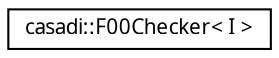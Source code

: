 digraph "Graphical Class Hierarchy"
{
  edge [fontname="FreeSans.ttf",fontsize="10",labelfontname="FreeSans.ttf",labelfontsize="10"];
  node [fontname="FreeSans.ttf",fontsize="10",shape=record];
  rankdir="LR";
  Node1 [label="casadi::F00Checker\< I \>",height=0.2,width=0.4,color="black", fillcolor="white", style="filled",URL="$d4/df8/structcasadi_1_1F00Checker.html"];
}
